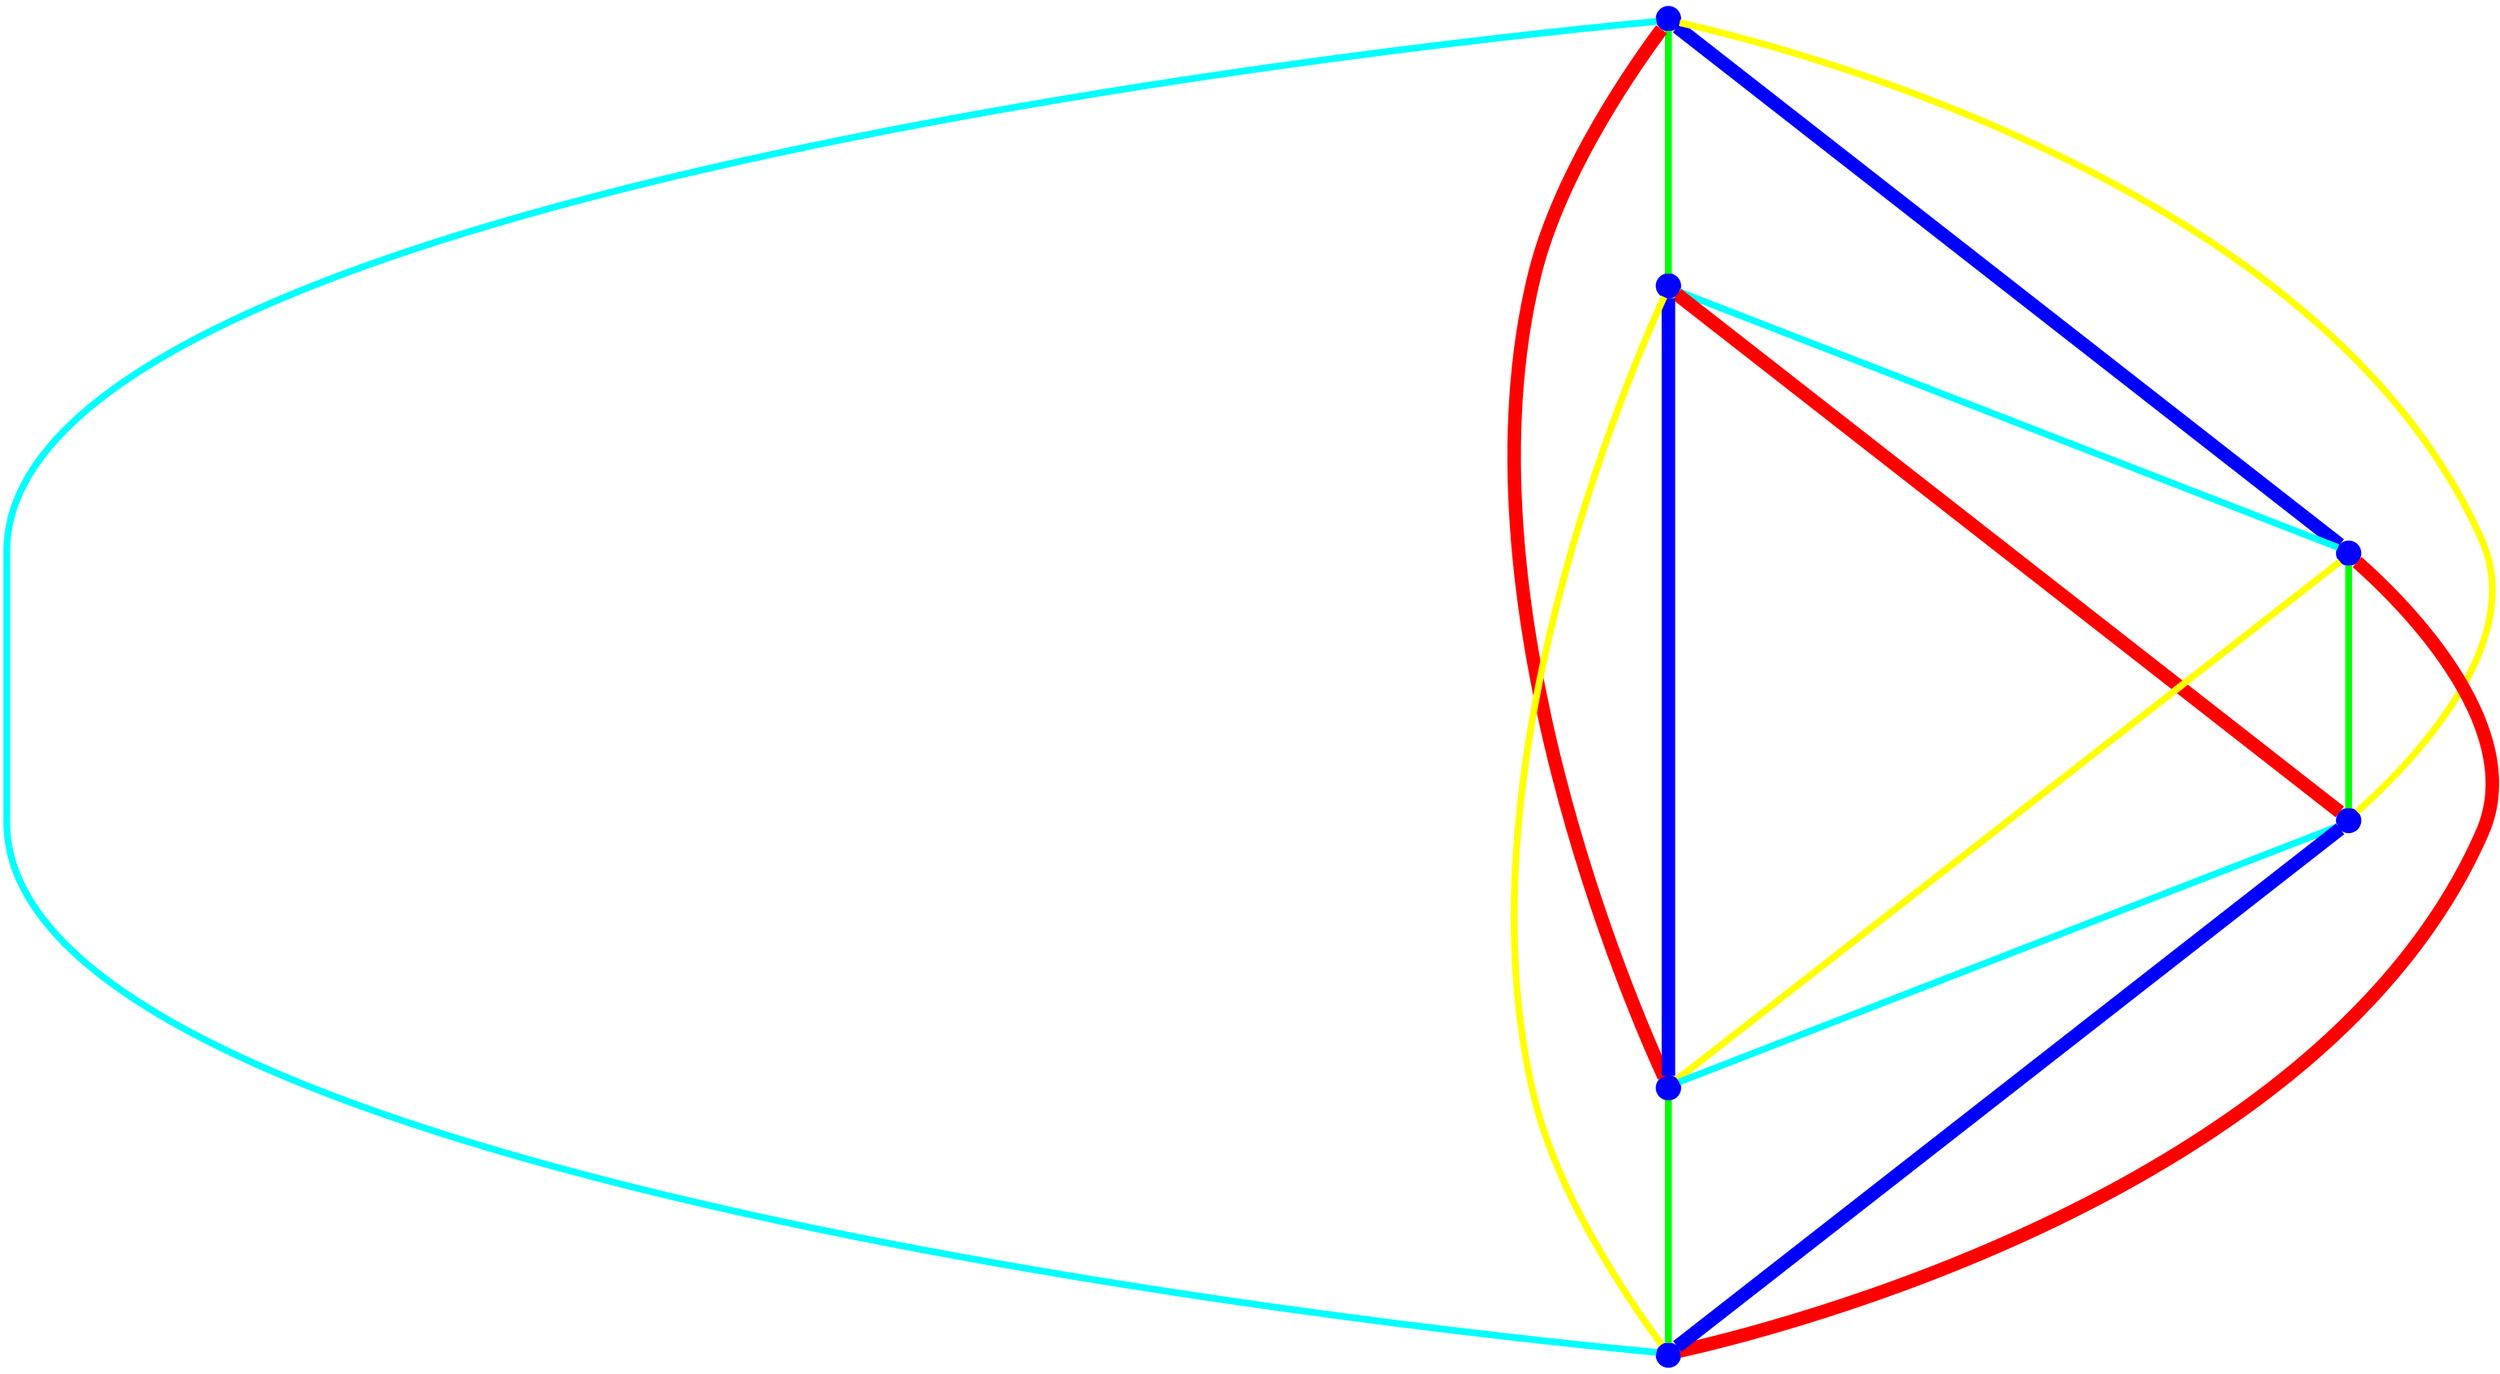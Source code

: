 graph {
ranksep=2
nodesep=2
node [label="" shape=circle style=filled fixedsize=true color=blue fillcolor=blue width=0.2];
"1" -- "2" [style="solid",penwidth="4",color="green"];
"1" -- "3" [style="solid",penwidth="8",color="blue"];
"1" -- "4" [style="solid",penwidth="4",color="yellow"];
"1" -- "5" [style="solid",penwidth="8",color="red"];
"1" -- "6" [style="solid",penwidth="4",color="cyan"];
"2" -- "3" [style="solid",penwidth="4",color="cyan"];
"2" -- "4" [style="solid",penwidth="8",color="red"];
"2" -- "5" [style="solid",penwidth="8",color="blue"];
"2" -- "6" [style="solid",penwidth="4",color="yellow"];
"3" -- "4" [style="solid",penwidth="4",color="green"];
"3" -- "5" [style="solid",penwidth="4",color="yellow"];
"3" -- "6" [style="solid",penwidth="8",color="red"];
"4" -- "5" [style="solid",penwidth="4",color="cyan"];
"4" -- "6" [style="solid",penwidth="8",color="blue"];
"5" -- "6" [style="solid",penwidth="4",color="green"];
}
